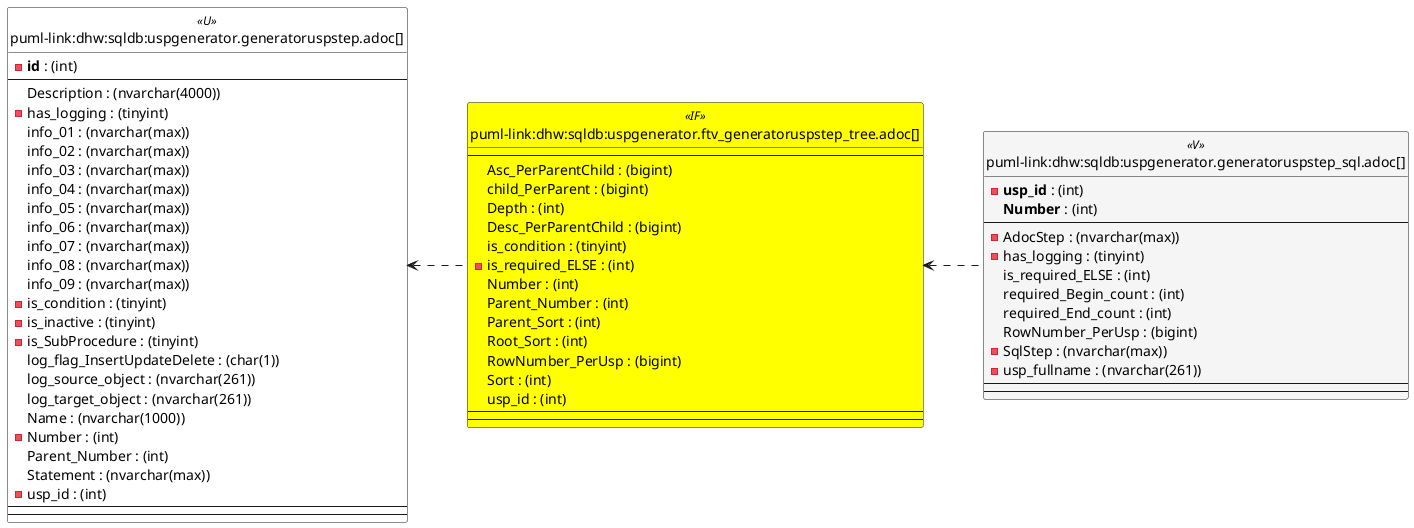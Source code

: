 @startuml
left to right direction
'top to bottom direction
hide circle
'avoide "." issues:
set namespaceSeparator none


skinparam class {
  BackgroundColor White
  BackgroundColor<<FN>> Yellow
  BackgroundColor<<FS>> Yellow
  BackgroundColor<<FT>> LightGray
  BackgroundColor<<IF>> Yellow
  BackgroundColor<<IS>> Yellow
  BackgroundColor<<P>> Aqua
  BackgroundColor<<PC>> Aqua
  BackgroundColor<<SN>> Yellow
  BackgroundColor<<SO>> SlateBlue
  BackgroundColor<<TF>> LightGray
  BackgroundColor<<TR>> Tomato
  BackgroundColor<<U>> White
  BackgroundColor<<V>> WhiteSmoke
  BackgroundColor<<X>> Aqua
  BackgroundColor<<external>> AliceBlue
}


entity "puml-link:dhw:sqldb:uspgenerator.ftv_generatoruspstep_tree.adoc[]" as uspgenerator.ftv_GeneratorUspStep_tree << IF >> {
  --
  Asc_PerParentChild : (bigint)
  child_PerParent : (bigint)
  Depth : (int)
  Desc_PerParentChild : (bigint)
  is_condition : (tinyint)
  - is_required_ELSE : (int)
  Number : (int)
  Parent_Number : (int)
  Parent_Sort : (int)
  Root_Sort : (int)
  RowNumber_PerUsp : (bigint)
  Sort : (int)
  usp_id : (int)
  --
  --
}

entity "puml-link:dhw:sqldb:uspgenerator.generatoruspstep.adoc[]" as uspgenerator.GeneratorUspStep << U >> {
  - **id** : (int)
  --
  Description : (nvarchar(4000))
  - has_logging : (tinyint)
  info_01 : (nvarchar(max))
  info_02 : (nvarchar(max))
  info_03 : (nvarchar(max))
  info_04 : (nvarchar(max))
  info_05 : (nvarchar(max))
  info_06 : (nvarchar(max))
  info_07 : (nvarchar(max))
  info_08 : (nvarchar(max))
  info_09 : (nvarchar(max))
  - is_condition : (tinyint)
  - is_inactive : (tinyint)
  - is_SubProcedure : (tinyint)
  log_flag_InsertUpdateDelete : (char(1))
  log_source_object : (nvarchar(261))
  log_target_object : (nvarchar(261))
  Name : (nvarchar(1000))
  - Number : (int)
  Parent_Number : (int)
  Statement : (nvarchar(max))
  - usp_id : (int)
  --
  --
}

entity "puml-link:dhw:sqldb:uspgenerator.generatoruspstep_sql.adoc[]" as uspgenerator.GeneratorUspStep_Sql << V >> {
  - **usp_id** : (int)
  **Number** : (int)
  --
  - AdocStep : (nvarchar(max))
  - has_logging : (tinyint)
  is_required_ELSE : (int)
  required_Begin_count : (int)
  required_End_count : (int)
  RowNumber_PerUsp : (bigint)
  - SqlStep : (nvarchar(max))
  - usp_fullname : (nvarchar(261))
  --
  --
}

uspgenerator.ftv_GeneratorUspStep_tree <.. uspgenerator.GeneratorUspStep_Sql
uspgenerator.GeneratorUspStep <.. uspgenerator.ftv_GeneratorUspStep_tree

@enduml

